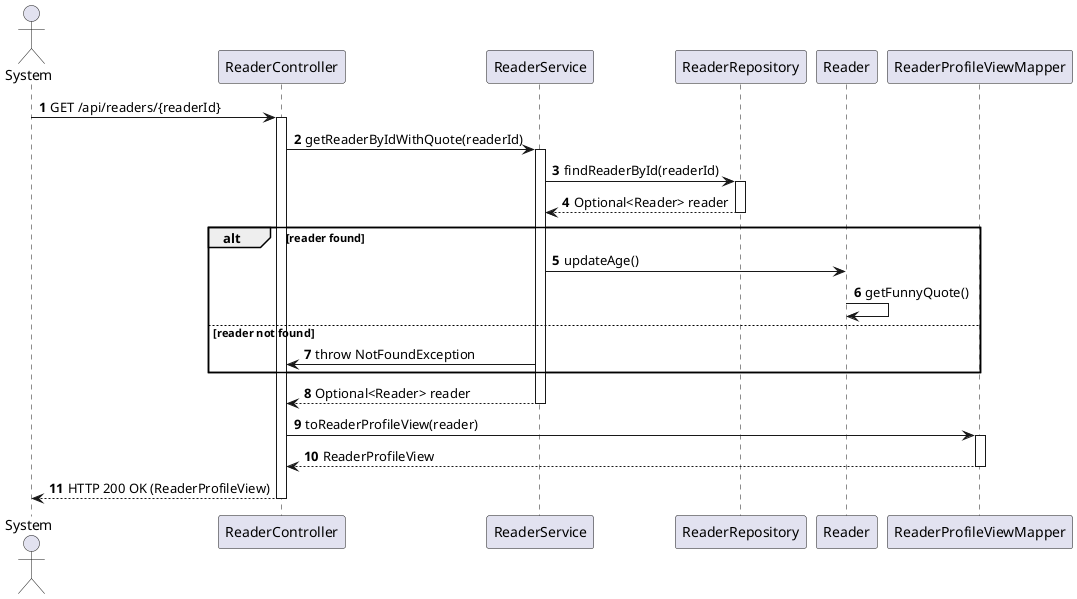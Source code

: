 @startuml
actor System
autonumber

System -> ReaderController: GET /api/readers/{readerId}
activate ReaderController

ReaderController -> ReaderService: getReaderByIdWithQuote(readerId)
activate ReaderService

ReaderService -> ReaderRepository: findReaderById(readerId)
activate ReaderRepository
ReaderRepository --> ReaderService: Optional<Reader> reader
deactivate ReaderRepository

alt reader found
    ReaderService -> Reader: updateAge()
    Reader -> Reader: getFunnyQuote()
else reader not found
    ReaderService -> ReaderController: throw NotFoundException
end

ReaderService --> ReaderController: Optional<Reader> reader
deactivate ReaderService

ReaderController -> ReaderProfileViewMapper: toReaderProfileView(reader)
activate ReaderProfileViewMapper
ReaderProfileViewMapper --> ReaderController: ReaderProfileView
deactivate ReaderProfileViewMapper

ReaderController --> System: HTTP 200 OK (ReaderProfileView)
deactivate ReaderController

@enduml
